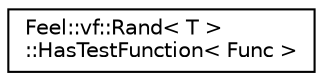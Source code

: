 digraph "Graphical Class Hierarchy"
{
 // LATEX_PDF_SIZE
  edge [fontname="Helvetica",fontsize="10",labelfontname="Helvetica",labelfontsize="10"];
  node [fontname="Helvetica",fontsize="10",shape=record];
  rankdir="LR";
  Node0 [label="Feel::vf::Rand\< T \>\l::HasTestFunction\< Func \>",height=0.2,width=0.4,color="black", fillcolor="white", style="filled",URL="$structFeel_1_1vf_1_1Rand_1_1HasTestFunction.html",tooltip=" "];
}
